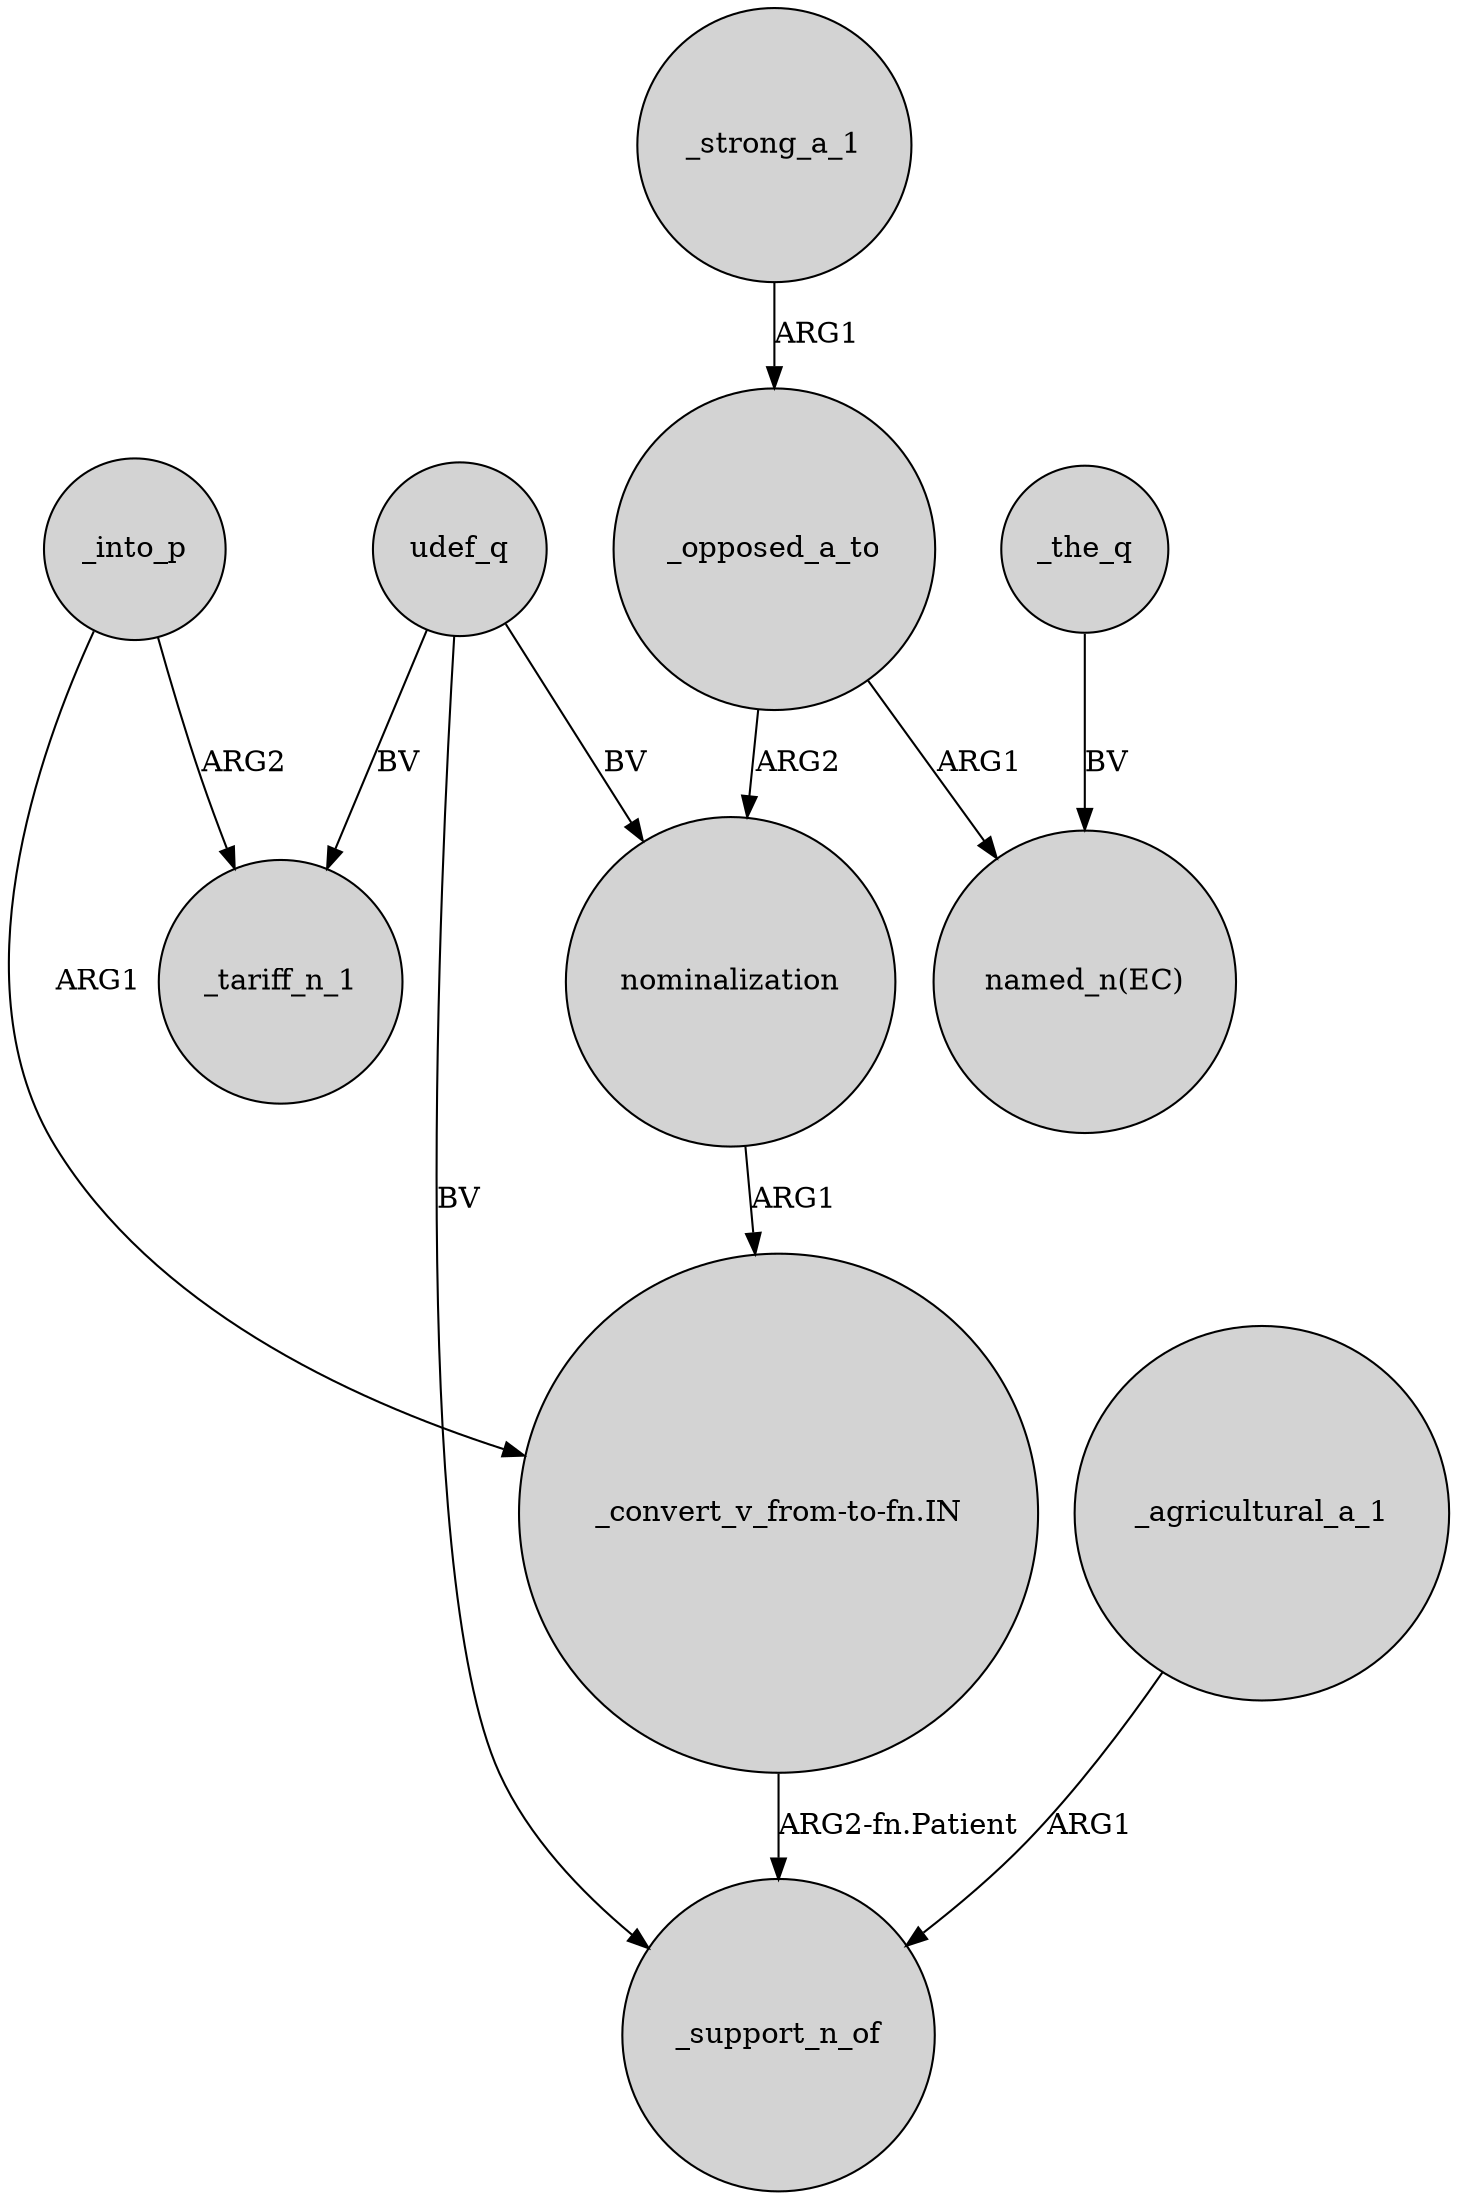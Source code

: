 digraph {
	node [shape=circle style=filled]
	udef_q -> _support_n_of [label=BV]
	_opposed_a_to -> nominalization [label=ARG2]
	_opposed_a_to -> "named_n(EC)" [label=ARG1]
	_strong_a_1 -> _opposed_a_to [label=ARG1]
	nominalization -> "_convert_v_from-to-fn.IN" [label=ARG1]
	"_convert_v_from-to-fn.IN" -> _support_n_of [label="ARG2-fn.Patient"]
	_agricultural_a_1 -> _support_n_of [label=ARG1]
	_into_p -> _tariff_n_1 [label=ARG2]
	_the_q -> "named_n(EC)" [label=BV]
	udef_q -> nominalization [label=BV]
	udef_q -> _tariff_n_1 [label=BV]
	_into_p -> "_convert_v_from-to-fn.IN" [label=ARG1]
}
